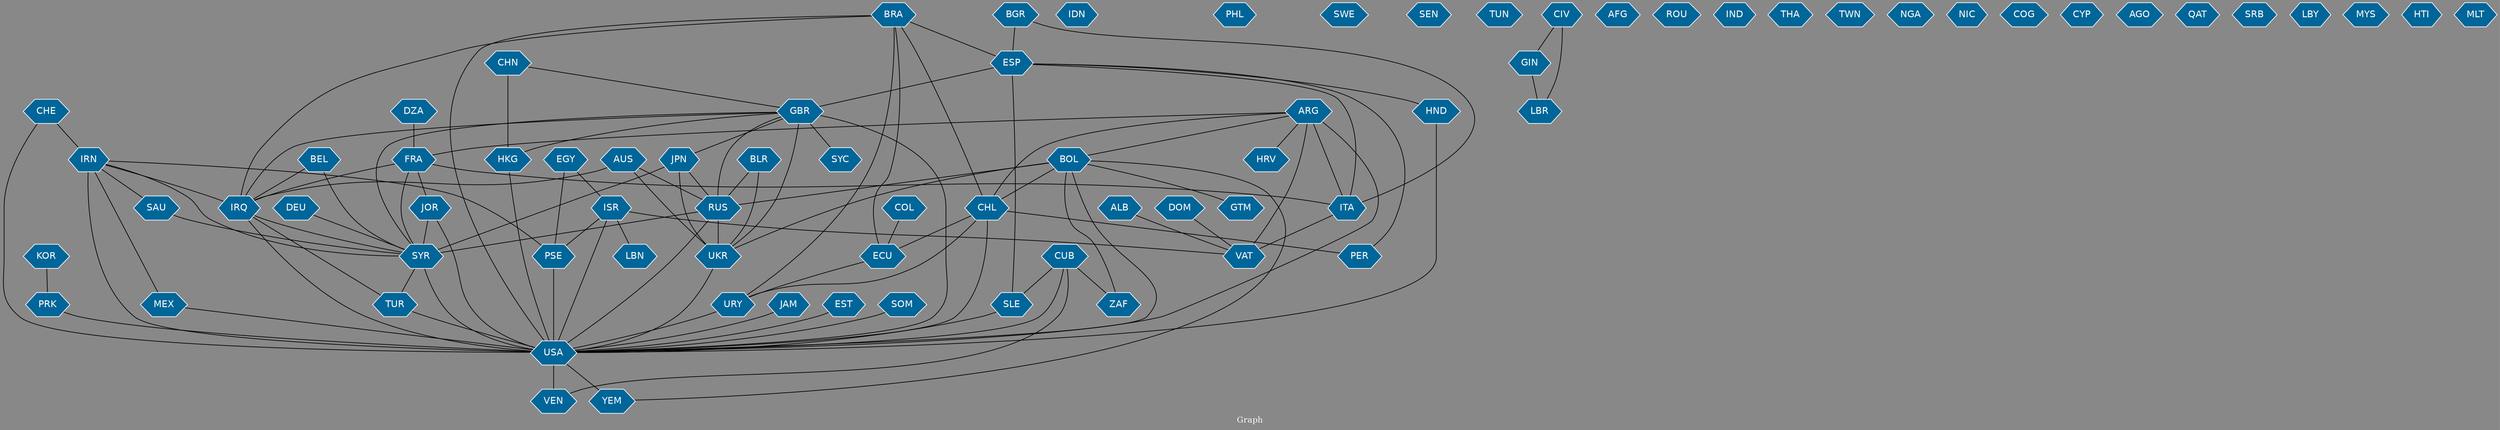// Countries together in item graph
graph {
	graph [bgcolor="#888888" fontcolor=white fontsize=12 label="Graph" outputorder=edgesfirst overlap=prism]
	node [color=white fillcolor="#006699" fontcolor=white fontname=Helvetica shape=hexagon style=filled]
	edge [arrowhead=open color=black fontcolor=white fontname=Courier fontsize=12]
		RUS [label=RUS]
		SYR [label=SYR]
		SAU [label=SAU]
		IRN [label=IRN]
		BGR [label=BGR]
		ITA [label=ITA]
		ESP [label=ESP]
		BRA [label=BRA]
		USA [label=USA]
		IDN [label=IDN]
		PHL [label=PHL]
		SWE [label=SWE]
		SEN [label=SEN]
		SLE [label=SLE]
		CUB [label=CUB]
		YEM [label=YEM]
		TUN [label=TUN]
		HKG [label=HKG]
		GBR [label=GBR]
		CHN [label=CHN]
		EGY [label=EGY]
		IRQ [label=IRQ]
		PRK [label=PRK]
		ISR [label=ISR]
		PSE [label=PSE]
		UKR [label=UKR]
		ZAF [label=ZAF]
		VAT [label=VAT]
		FRA [label=FRA]
		ARG [label=ARG]
		COL [label=COL]
		HND [label=HND]
		GIN [label=GIN]
		LBR [label=LBR]
		CIV [label=CIV]
		URY [label=URY]
		PER [label=PER]
		LBN [label=LBN]
		CHL [label=CHL]
		GTM [label=GTM]
		TUR [label=TUR]
		VEN [label=VEN]
		AUS [label=AUS]
		KOR [label=KOR]
		BOL [label=BOL]
		AFG [label=AFG]
		JPN [label=JPN]
		ROU [label=ROU]
		DZA [label=DZA]
		CHE [label=CHE]
		MEX [label=MEX]
		JAM [label=JAM]
		IND [label=IND]
		BEL [label=BEL]
		THA [label=THA]
		EST [label=EST]
		TWN [label=TWN]
		NGA [label=NGA]
		NIC [label=NIC]
		SOM [label=SOM]
		COG [label=COG]
		CYP [label=CYP]
		JOR [label=JOR]
		ECU [label=ECU]
		HRV [label=HRV]
		ALB [label=ALB]
		AGO [label=AGO]
		QAT [label=QAT]
		SRB [label=SRB]
		BLR [label=BLR]
		LBY [label=LBY]
		MYS [label=MYS]
		DOM [label=DOM]
		HTI [label=HTI]
		MLT [label=MLT]
		DEU [label=DEU]
		SYC [label=SYC]
			HKG -- USA [weight=2]
			COL -- ECU [weight=1]
			SYR -- TUR [weight=8]
			CIV -- LBR [weight=1]
			ESP -- HND [weight=1]
			ARG -- USA [weight=2]
			BRA -- ECU [weight=1]
			BRA -- ESP [weight=1]
			URY -- USA [weight=3]
			SLE -- USA [weight=1]
			BRA -- USA [weight=1]
			ARG -- VAT [weight=3]
			CUB -- SLE [weight=1]
			CHE -- USA [weight=2]
			ARG -- HRV [weight=1]
			CUB -- ZAF [weight=1]
			FRA -- JOR [weight=1]
			CHL -- URY [weight=1]
			ESP -- SLE [weight=1]
			JOR -- SYR [weight=1]
			USA -- YEM [weight=2]
			TUR -- USA [weight=1]
			PRK -- USA [weight=4]
			DEU -- SYR [weight=1]
			GBR -- JPN [weight=2]
			ISR -- LBN [weight=1]
			CHL -- PER [weight=2]
			KOR -- PRK [weight=1]
			GBR -- SYC [weight=1]
			EGY -- PSE [weight=1]
			CHN -- GBR [weight=1]
			BOL -- YEM [weight=1]
			RUS -- SYR [weight=1]
			EGY -- ISR [weight=1]
			BLR -- RUS [weight=1]
			SAU -- SYR [weight=1]
			GBR -- HKG [weight=1]
			ISR -- VAT [weight=3]
			AUS -- IRQ [weight=1]
			DZA -- FRA [weight=3]
			BLR -- UKR [weight=1]
			ARG -- FRA [weight=1]
			UKR -- USA [weight=9]
			ECU -- URY [weight=1]
			IRQ -- SYR [weight=6]
			ISR -- USA [weight=3]
			GBR -- RUS [weight=2]
			IRN -- SYR [weight=2]
			IRN -- PSE [weight=1]
			PSE -- USA [weight=3]
			GBR -- IRQ [weight=2]
			BOL -- USA [weight=3]
			GBR -- SYR [weight=2]
			ESP -- PER [weight=1]
			JAM -- USA [weight=4]
			ISR -- PSE [weight=16]
			HND -- USA [weight=1]
			CUB -- USA [weight=4]
			IRN -- IRQ [weight=2]
			ALB -- VAT [weight=1]
			BRA -- CHL [weight=1]
			BGR -- ITA [weight=1]
			ARG -- BOL [weight=2]
			BGR -- ESP [weight=1]
			ARG -- ITA [weight=1]
			CHE -- IRN [weight=2]
			FRA -- SYR [weight=1]
			BOL -- UKR [weight=1]
			ITA -- VAT [weight=2]
			SOM -- USA [weight=4]
			RUS -- UKR [weight=28]
			BOL -- CHL [weight=6]
			IRN -- USA [weight=6]
			IRN -- SAU [weight=1]
			ESP -- GBR [weight=5]
			BOL -- RUS [weight=1]
			GBR -- USA [weight=5]
			IRN -- MEX [weight=1]
			GIN -- LBR [weight=1]
			CUB -- VEN [weight=1]
			BOL -- GTM [weight=1]
			MEX -- USA [weight=1]
			AUS -- UKR [weight=1]
			SYR -- USA [weight=25]
			ESP -- ITA [weight=1]
			CHL -- USA [weight=1]
			IRQ -- USA [weight=10]
			CIV -- GIN [weight=1]
			FRA -- IRQ [weight=2]
			ARG -- CHL [weight=1]
			CHL -- ECU [weight=1]
			DOM -- VAT [weight=1]
			JPN -- SYR [weight=1]
			BEL -- SYR [weight=1]
			GBR -- UKR [weight=2]
			BEL -- IRQ [weight=1]
			AUS -- RUS [weight=1]
			BRA -- IRQ [weight=1]
			JPN -- UKR [weight=1]
			RUS -- USA [weight=11]
			JPN -- RUS [weight=1]
			USA -- VEN [weight=4]
			FRA -- ITA [weight=1]
			JOR -- USA [weight=1]
			BRA -- URY [weight=1]
			IRQ -- TUR [weight=2]
			EST -- USA [weight=2]
			BOL -- ZAF [weight=1]
			CHN -- HKG [weight=3]
}